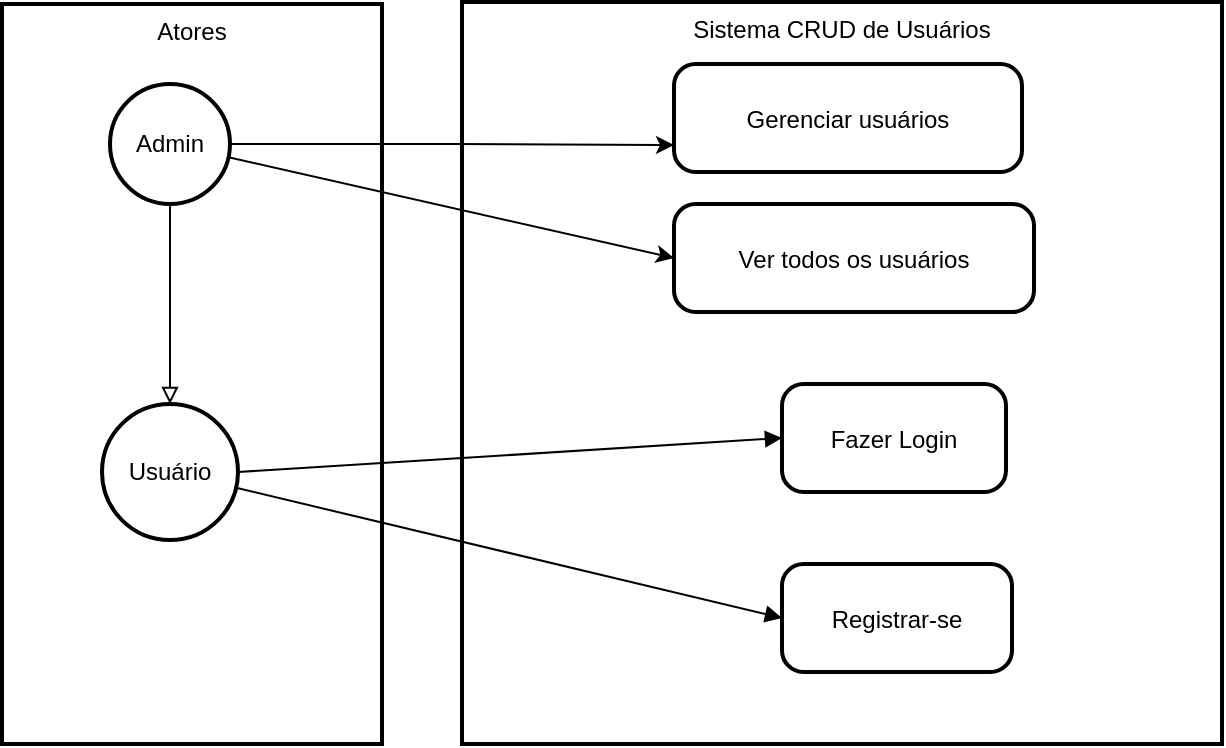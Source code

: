<mxfile version="27.0.9">
  <diagram name="Página-1" id="b7LeyzCSkKQzlBB4ElIS">
    <mxGraphModel dx="851" dy="989" grid="1" gridSize="10" guides="1" tooltips="1" connect="1" arrows="1" fold="1" page="1" pageScale="1" pageWidth="827" pageHeight="1169" math="0" shadow="0">
      <root>
        <mxCell id="0" />
        <mxCell id="1" parent="0" />
        <mxCell id="6FdZz_Q1gpIbBm2zkJQB-1" value="Atores" style="whiteSpace=wrap;strokeWidth=2;verticalAlign=top;" vertex="1" parent="1">
          <mxGeometry x="940" y="215" width="190" height="370" as="geometry" />
        </mxCell>
        <mxCell id="6FdZz_Q1gpIbBm2zkJQB-2" value="Sistema CRUD de Usuários" style="whiteSpace=wrap;strokeWidth=2;verticalAlign=top;" vertex="1" parent="1">
          <mxGeometry x="1170" y="214" width="380" height="371" as="geometry" />
        </mxCell>
        <mxCell id="6FdZz_Q1gpIbBm2zkJQB-3" value="Registrar-se" style="rounded=1;arcSize=20;strokeWidth=2" vertex="1" parent="1">
          <mxGeometry x="1330" y="495" width="115" height="54" as="geometry" />
        </mxCell>
        <mxCell id="6FdZz_Q1gpIbBm2zkJQB-4" value="Fazer Login" style="rounded=1;arcSize=20;strokeWidth=2" vertex="1" parent="1">
          <mxGeometry x="1330" y="405" width="112" height="54" as="geometry" />
        </mxCell>
        <mxCell id="6FdZz_Q1gpIbBm2zkJQB-5" value="Ver todos os usuários" style="rounded=1;arcSize=20;strokeWidth=2" vertex="1" parent="1">
          <mxGeometry x="1276" y="315" width="180" height="54" as="geometry" />
        </mxCell>
        <mxCell id="6FdZz_Q1gpIbBm2zkJQB-9" value="Gerenciar usuários" style="rounded=1;arcSize=20;strokeWidth=2" vertex="1" parent="1">
          <mxGeometry x="1276" y="245" width="174" height="54" as="geometry" />
        </mxCell>
        <mxCell id="6FdZz_Q1gpIbBm2zkJQB-21" style="edgeStyle=orthogonalEdgeStyle;rounded=0;orthogonalLoop=1;jettySize=auto;html=1;entryX=0.5;entryY=1;entryDx=0;entryDy=0;endArrow=none;endFill=0;startFill=0;startArrow=block;" edge="1" parent="1" source="6FdZz_Q1gpIbBm2zkJQB-10" target="6FdZz_Q1gpIbBm2zkJQB-11">
          <mxGeometry relative="1" as="geometry" />
        </mxCell>
        <mxCell id="6FdZz_Q1gpIbBm2zkJQB-10" value="Usuário" style="ellipse;aspect=fixed;strokeWidth=2;whiteSpace=wrap;" vertex="1" parent="1">
          <mxGeometry x="990" y="415" width="68" height="68" as="geometry" />
        </mxCell>
        <mxCell id="6FdZz_Q1gpIbBm2zkJQB-22" style="rounded=0;orthogonalLoop=1;jettySize=auto;html=1;entryX=0;entryY=0.5;entryDx=0;entryDy=0;" edge="1" parent="1" source="6FdZz_Q1gpIbBm2zkJQB-11" target="6FdZz_Q1gpIbBm2zkJQB-5">
          <mxGeometry relative="1" as="geometry" />
        </mxCell>
        <mxCell id="6FdZz_Q1gpIbBm2zkJQB-23" style="edgeStyle=orthogonalEdgeStyle;rounded=0;orthogonalLoop=1;jettySize=auto;html=1;entryX=0;entryY=0.75;entryDx=0;entryDy=0;" edge="1" parent="1" source="6FdZz_Q1gpIbBm2zkJQB-11" target="6FdZz_Q1gpIbBm2zkJQB-9">
          <mxGeometry relative="1" as="geometry" />
        </mxCell>
        <mxCell id="6FdZz_Q1gpIbBm2zkJQB-11" value="Admin" style="ellipse;aspect=fixed;strokeWidth=2;whiteSpace=wrap;" vertex="1" parent="1">
          <mxGeometry x="994" y="255" width="60" height="60" as="geometry" />
        </mxCell>
        <mxCell id="6FdZz_Q1gpIbBm2zkJQB-13" value="" style="curved=1;startArrow=none;endArrow=block;exitX=1;exitY=0.5;entryX=0;entryY=0.5;rounded=0;exitDx=0;exitDy=0;entryDx=0;entryDy=0;" edge="1" parent="1" source="6FdZz_Q1gpIbBm2zkJQB-10" target="6FdZz_Q1gpIbBm2zkJQB-4">
          <mxGeometry relative="1" as="geometry">
            <Array as="points" />
          </mxGeometry>
        </mxCell>
        <mxCell id="6FdZz_Q1gpIbBm2zkJQB-20" value="" style="curved=1;startArrow=none;endArrow=block;entryX=0;entryY=0.5;rounded=0;entryDx=0;entryDy=0;" edge="1" parent="1" source="6FdZz_Q1gpIbBm2zkJQB-10" target="6FdZz_Q1gpIbBm2zkJQB-3">
          <mxGeometry relative="1" as="geometry">
            <Array as="points" />
            <mxPoint x="1130" y="462" as="sourcePoint" />
            <mxPoint x="1501" y="445" as="targetPoint" />
          </mxGeometry>
        </mxCell>
      </root>
    </mxGraphModel>
  </diagram>
</mxfile>

